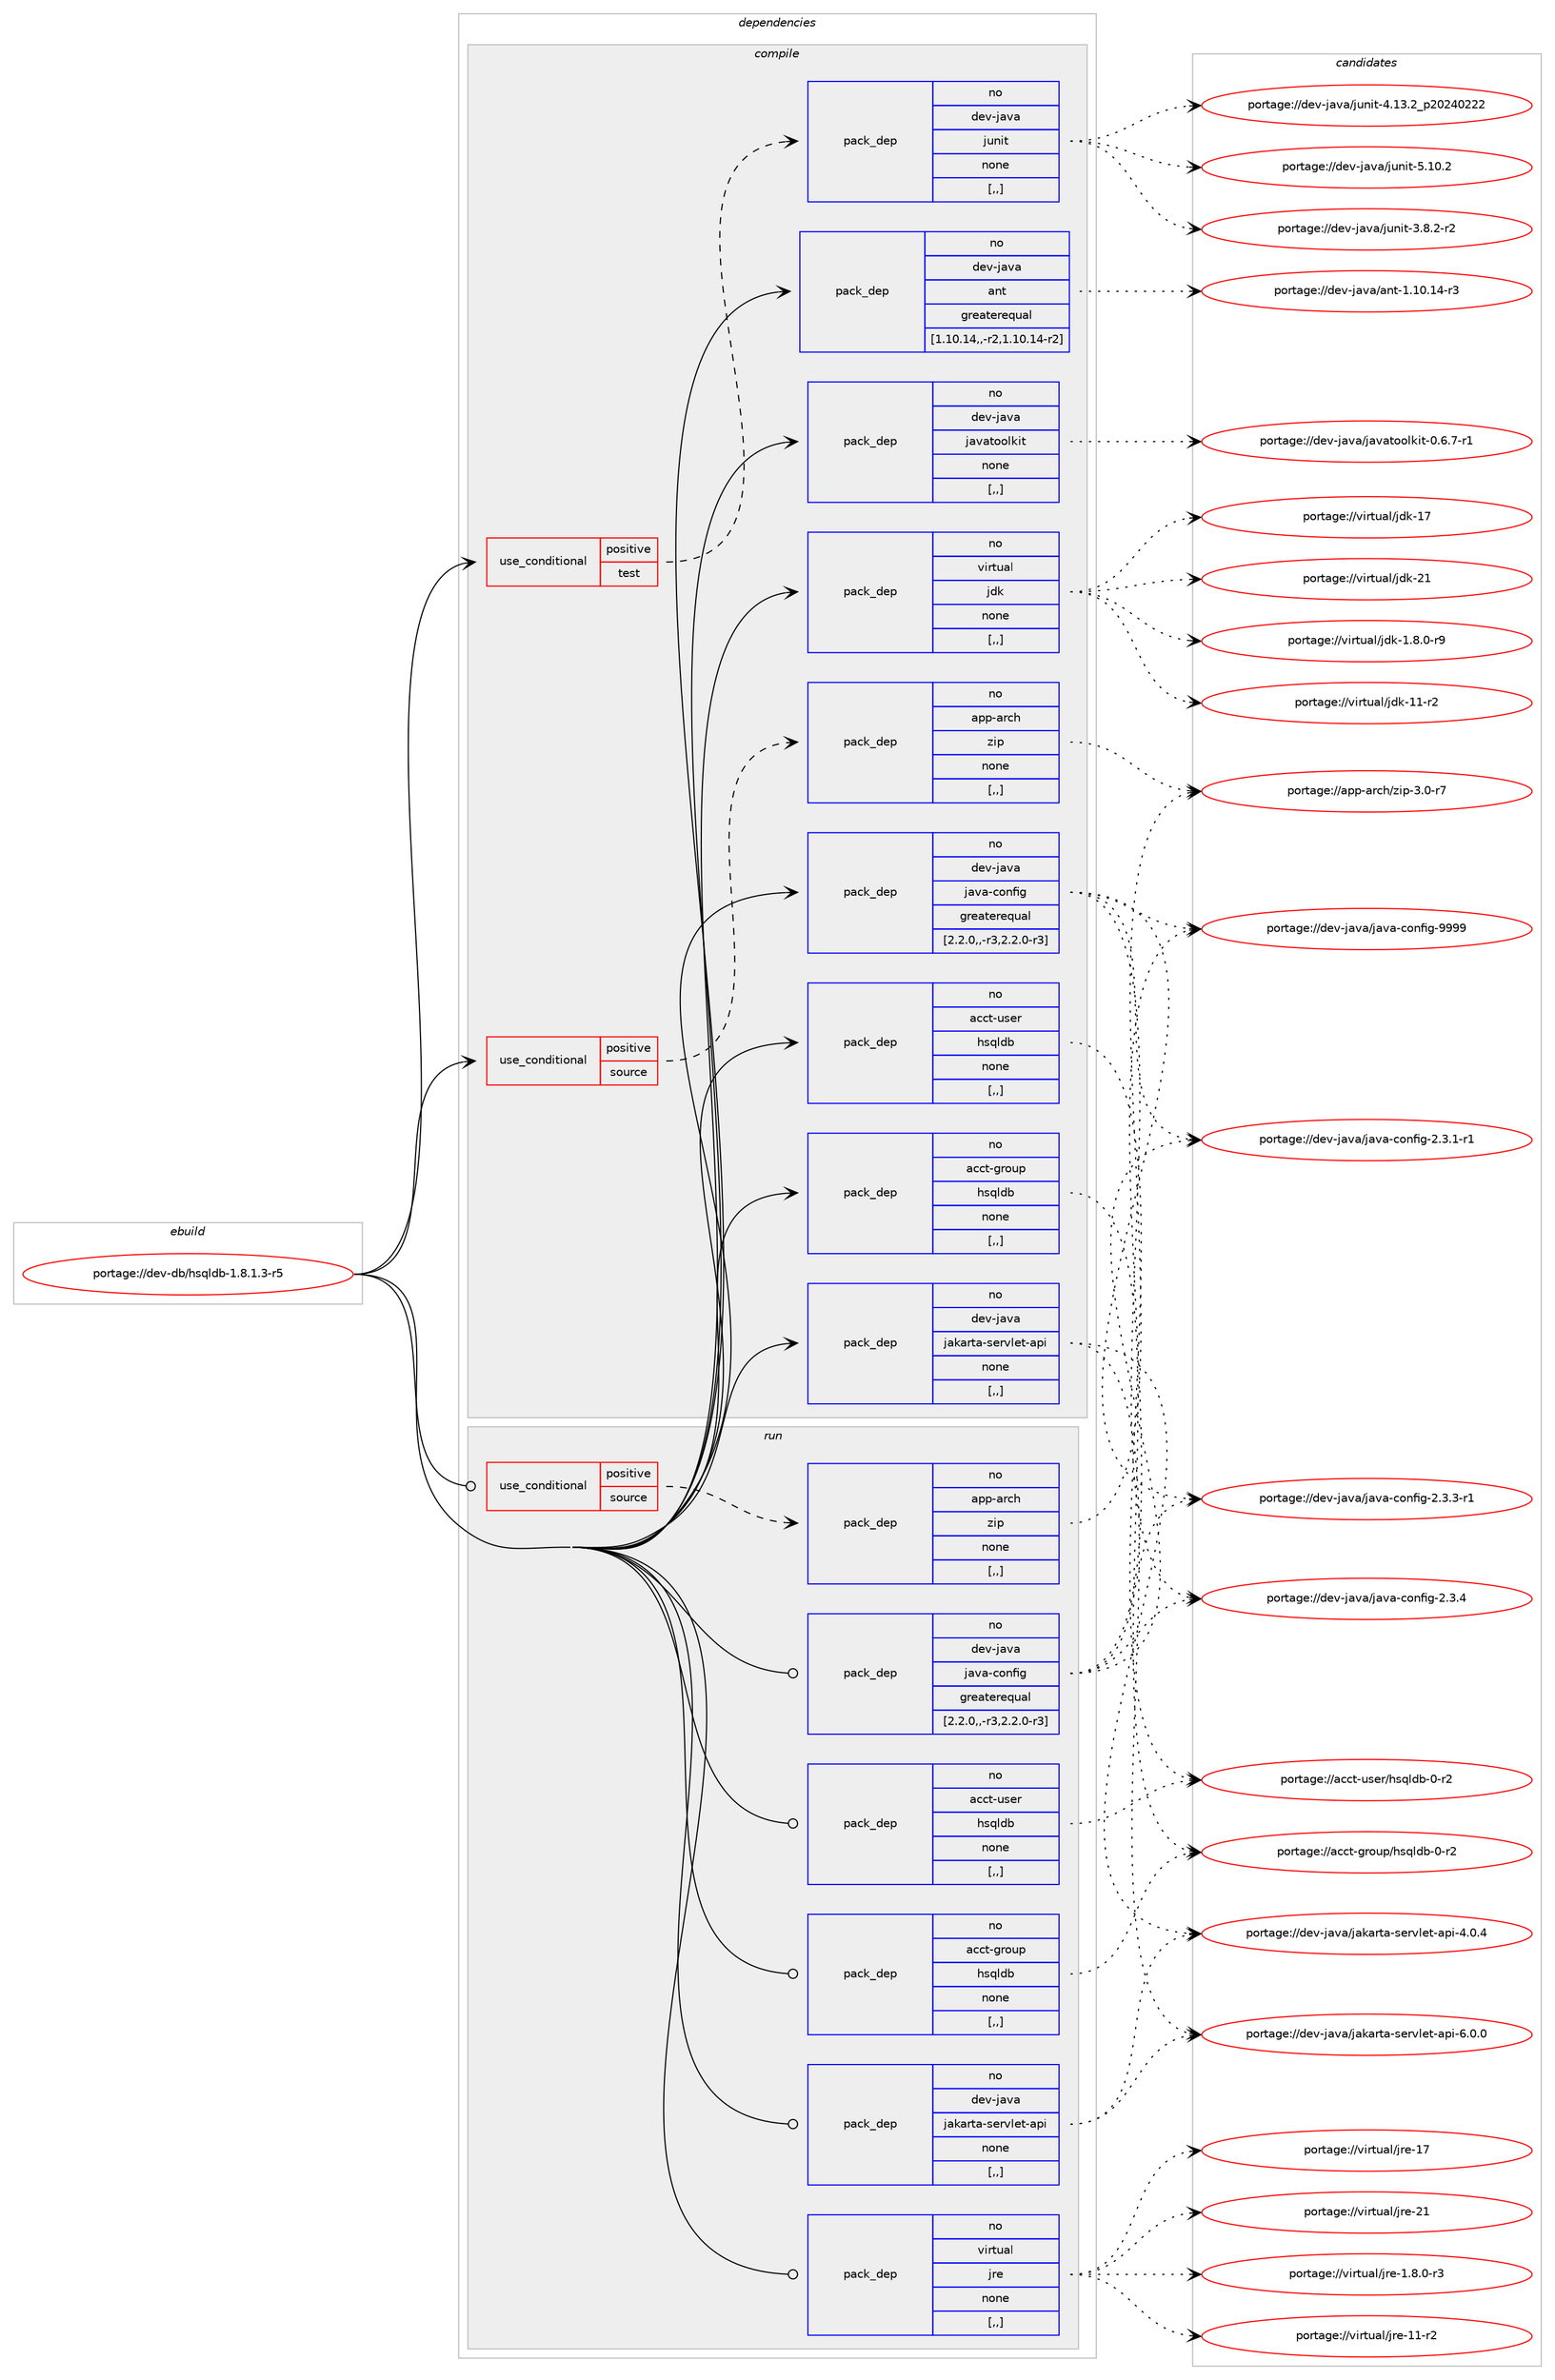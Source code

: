 digraph prolog {

# *************
# Graph options
# *************

newrank=true;
concentrate=true;
compound=true;
graph [rankdir=LR,fontname=Helvetica,fontsize=10,ranksep=1.5];#, ranksep=2.5, nodesep=0.2];
edge  [arrowhead=vee];
node  [fontname=Helvetica,fontsize=10];

# **********
# The ebuild
# **********

subgraph cluster_leftcol {
color=gray;
rank=same;
label=<<i>ebuild</i>>;
id [label="portage://dev-db/hsqldb-1.8.1.3-r5", color=red, width=4, href="../dev-db/hsqldb-1.8.1.3-r5.svg"];
}

# ****************
# The dependencies
# ****************

subgraph cluster_midcol {
color=gray;
label=<<i>dependencies</i>>;
subgraph cluster_compile {
fillcolor="#eeeeee";
style=filled;
label=<<i>compile</i>>;
subgraph cond16635 {
dependency64304 [label=<<TABLE BORDER="0" CELLBORDER="1" CELLSPACING="0" CELLPADDING="4"><TR><TD ROWSPAN="3" CELLPADDING="10">use_conditional</TD></TR><TR><TD>positive</TD></TR><TR><TD>source</TD></TR></TABLE>>, shape=none, color=red];
subgraph pack46775 {
dependency64305 [label=<<TABLE BORDER="0" CELLBORDER="1" CELLSPACING="0" CELLPADDING="4" WIDTH="220"><TR><TD ROWSPAN="6" CELLPADDING="30">pack_dep</TD></TR><TR><TD WIDTH="110">no</TD></TR><TR><TD>app-arch</TD></TR><TR><TD>zip</TD></TR><TR><TD>none</TD></TR><TR><TD>[,,]</TD></TR></TABLE>>, shape=none, color=blue];
}
dependency64304:e -> dependency64305:w [weight=20,style="dashed",arrowhead="vee"];
}
id:e -> dependency64304:w [weight=20,style="solid",arrowhead="vee"];
subgraph cond16636 {
dependency64306 [label=<<TABLE BORDER="0" CELLBORDER="1" CELLSPACING="0" CELLPADDING="4"><TR><TD ROWSPAN="3" CELLPADDING="10">use_conditional</TD></TR><TR><TD>positive</TD></TR><TR><TD>test</TD></TR></TABLE>>, shape=none, color=red];
subgraph pack46776 {
dependency64307 [label=<<TABLE BORDER="0" CELLBORDER="1" CELLSPACING="0" CELLPADDING="4" WIDTH="220"><TR><TD ROWSPAN="6" CELLPADDING="30">pack_dep</TD></TR><TR><TD WIDTH="110">no</TD></TR><TR><TD>dev-java</TD></TR><TR><TD>junit</TD></TR><TR><TD>none</TD></TR><TR><TD>[,,]</TD></TR></TABLE>>, shape=none, color=blue];
}
dependency64306:e -> dependency64307:w [weight=20,style="dashed",arrowhead="vee"];
}
id:e -> dependency64306:w [weight=20,style="solid",arrowhead="vee"];
subgraph pack46777 {
dependency64308 [label=<<TABLE BORDER="0" CELLBORDER="1" CELLSPACING="0" CELLPADDING="4" WIDTH="220"><TR><TD ROWSPAN="6" CELLPADDING="30">pack_dep</TD></TR><TR><TD WIDTH="110">no</TD></TR><TR><TD>acct-group</TD></TR><TR><TD>hsqldb</TD></TR><TR><TD>none</TD></TR><TR><TD>[,,]</TD></TR></TABLE>>, shape=none, color=blue];
}
id:e -> dependency64308:w [weight=20,style="solid",arrowhead="vee"];
subgraph pack46778 {
dependency64309 [label=<<TABLE BORDER="0" CELLBORDER="1" CELLSPACING="0" CELLPADDING="4" WIDTH="220"><TR><TD ROWSPAN="6" CELLPADDING="30">pack_dep</TD></TR><TR><TD WIDTH="110">no</TD></TR><TR><TD>acct-user</TD></TR><TR><TD>hsqldb</TD></TR><TR><TD>none</TD></TR><TR><TD>[,,]</TD></TR></TABLE>>, shape=none, color=blue];
}
id:e -> dependency64309:w [weight=20,style="solid",arrowhead="vee"];
subgraph pack46779 {
dependency64310 [label=<<TABLE BORDER="0" CELLBORDER="1" CELLSPACING="0" CELLPADDING="4" WIDTH="220"><TR><TD ROWSPAN="6" CELLPADDING="30">pack_dep</TD></TR><TR><TD WIDTH="110">no</TD></TR><TR><TD>dev-java</TD></TR><TR><TD>ant</TD></TR><TR><TD>greaterequal</TD></TR><TR><TD>[1.10.14,,-r2,1.10.14-r2]</TD></TR></TABLE>>, shape=none, color=blue];
}
id:e -> dependency64310:w [weight=20,style="solid",arrowhead="vee"];
subgraph pack46780 {
dependency64311 [label=<<TABLE BORDER="0" CELLBORDER="1" CELLSPACING="0" CELLPADDING="4" WIDTH="220"><TR><TD ROWSPAN="6" CELLPADDING="30">pack_dep</TD></TR><TR><TD WIDTH="110">no</TD></TR><TR><TD>dev-java</TD></TR><TR><TD>jakarta-servlet-api</TD></TR><TR><TD>none</TD></TR><TR><TD>[,,]</TD></TR></TABLE>>, shape=none, color=blue];
}
id:e -> dependency64311:w [weight=20,style="solid",arrowhead="vee"];
subgraph pack46781 {
dependency64312 [label=<<TABLE BORDER="0" CELLBORDER="1" CELLSPACING="0" CELLPADDING="4" WIDTH="220"><TR><TD ROWSPAN="6" CELLPADDING="30">pack_dep</TD></TR><TR><TD WIDTH="110">no</TD></TR><TR><TD>dev-java</TD></TR><TR><TD>java-config</TD></TR><TR><TD>greaterequal</TD></TR><TR><TD>[2.2.0,,-r3,2.2.0-r3]</TD></TR></TABLE>>, shape=none, color=blue];
}
id:e -> dependency64312:w [weight=20,style="solid",arrowhead="vee"];
subgraph pack46782 {
dependency64313 [label=<<TABLE BORDER="0" CELLBORDER="1" CELLSPACING="0" CELLPADDING="4" WIDTH="220"><TR><TD ROWSPAN="6" CELLPADDING="30">pack_dep</TD></TR><TR><TD WIDTH="110">no</TD></TR><TR><TD>dev-java</TD></TR><TR><TD>javatoolkit</TD></TR><TR><TD>none</TD></TR><TR><TD>[,,]</TD></TR></TABLE>>, shape=none, color=blue];
}
id:e -> dependency64313:w [weight=20,style="solid",arrowhead="vee"];
subgraph pack46783 {
dependency64314 [label=<<TABLE BORDER="0" CELLBORDER="1" CELLSPACING="0" CELLPADDING="4" WIDTH="220"><TR><TD ROWSPAN="6" CELLPADDING="30">pack_dep</TD></TR><TR><TD WIDTH="110">no</TD></TR><TR><TD>virtual</TD></TR><TR><TD>jdk</TD></TR><TR><TD>none</TD></TR><TR><TD>[,,]</TD></TR></TABLE>>, shape=none, color=blue];
}
id:e -> dependency64314:w [weight=20,style="solid",arrowhead="vee"];
}
subgraph cluster_compileandrun {
fillcolor="#eeeeee";
style=filled;
label=<<i>compile and run</i>>;
}
subgraph cluster_run {
fillcolor="#eeeeee";
style=filled;
label=<<i>run</i>>;
subgraph cond16637 {
dependency64315 [label=<<TABLE BORDER="0" CELLBORDER="1" CELLSPACING="0" CELLPADDING="4"><TR><TD ROWSPAN="3" CELLPADDING="10">use_conditional</TD></TR><TR><TD>positive</TD></TR><TR><TD>source</TD></TR></TABLE>>, shape=none, color=red];
subgraph pack46784 {
dependency64316 [label=<<TABLE BORDER="0" CELLBORDER="1" CELLSPACING="0" CELLPADDING="4" WIDTH="220"><TR><TD ROWSPAN="6" CELLPADDING="30">pack_dep</TD></TR><TR><TD WIDTH="110">no</TD></TR><TR><TD>app-arch</TD></TR><TR><TD>zip</TD></TR><TR><TD>none</TD></TR><TR><TD>[,,]</TD></TR></TABLE>>, shape=none, color=blue];
}
dependency64315:e -> dependency64316:w [weight=20,style="dashed",arrowhead="vee"];
}
id:e -> dependency64315:w [weight=20,style="solid",arrowhead="odot"];
subgraph pack46785 {
dependency64317 [label=<<TABLE BORDER="0" CELLBORDER="1" CELLSPACING="0" CELLPADDING="4" WIDTH="220"><TR><TD ROWSPAN="6" CELLPADDING="30">pack_dep</TD></TR><TR><TD WIDTH="110">no</TD></TR><TR><TD>acct-group</TD></TR><TR><TD>hsqldb</TD></TR><TR><TD>none</TD></TR><TR><TD>[,,]</TD></TR></TABLE>>, shape=none, color=blue];
}
id:e -> dependency64317:w [weight=20,style="solid",arrowhead="odot"];
subgraph pack46786 {
dependency64318 [label=<<TABLE BORDER="0" CELLBORDER="1" CELLSPACING="0" CELLPADDING="4" WIDTH="220"><TR><TD ROWSPAN="6" CELLPADDING="30">pack_dep</TD></TR><TR><TD WIDTH="110">no</TD></TR><TR><TD>acct-user</TD></TR><TR><TD>hsqldb</TD></TR><TR><TD>none</TD></TR><TR><TD>[,,]</TD></TR></TABLE>>, shape=none, color=blue];
}
id:e -> dependency64318:w [weight=20,style="solid",arrowhead="odot"];
subgraph pack46787 {
dependency64319 [label=<<TABLE BORDER="0" CELLBORDER="1" CELLSPACING="0" CELLPADDING="4" WIDTH="220"><TR><TD ROWSPAN="6" CELLPADDING="30">pack_dep</TD></TR><TR><TD WIDTH="110">no</TD></TR><TR><TD>dev-java</TD></TR><TR><TD>jakarta-servlet-api</TD></TR><TR><TD>none</TD></TR><TR><TD>[,,]</TD></TR></TABLE>>, shape=none, color=blue];
}
id:e -> dependency64319:w [weight=20,style="solid",arrowhead="odot"];
subgraph pack46788 {
dependency64320 [label=<<TABLE BORDER="0" CELLBORDER="1" CELLSPACING="0" CELLPADDING="4" WIDTH="220"><TR><TD ROWSPAN="6" CELLPADDING="30">pack_dep</TD></TR><TR><TD WIDTH="110">no</TD></TR><TR><TD>dev-java</TD></TR><TR><TD>java-config</TD></TR><TR><TD>greaterequal</TD></TR><TR><TD>[2.2.0,,-r3,2.2.0-r3]</TD></TR></TABLE>>, shape=none, color=blue];
}
id:e -> dependency64320:w [weight=20,style="solid",arrowhead="odot"];
subgraph pack46789 {
dependency64321 [label=<<TABLE BORDER="0" CELLBORDER="1" CELLSPACING="0" CELLPADDING="4" WIDTH="220"><TR><TD ROWSPAN="6" CELLPADDING="30">pack_dep</TD></TR><TR><TD WIDTH="110">no</TD></TR><TR><TD>virtual</TD></TR><TR><TD>jre</TD></TR><TR><TD>none</TD></TR><TR><TD>[,,]</TD></TR></TABLE>>, shape=none, color=blue];
}
id:e -> dependency64321:w [weight=20,style="solid",arrowhead="odot"];
}
}

# **************
# The candidates
# **************

subgraph cluster_choices {
rank=same;
color=gray;
label=<<i>candidates</i>>;

subgraph choice46775 {
color=black;
nodesep=1;
choice9711211245971149910447122105112455146484511455 [label="portage://app-arch/zip-3.0-r7", color=red, width=4,href="../app-arch/zip-3.0-r7.svg"];
dependency64305:e -> choice9711211245971149910447122105112455146484511455:w [style=dotted,weight="100"];
}
subgraph choice46776 {
color=black;
nodesep=1;
choice100101118451069711897471061171101051164551465646504511450 [label="portage://dev-java/junit-3.8.2-r2", color=red, width=4,href="../dev-java/junit-3.8.2-r2.svg"];
choice1001011184510697118974710611711010511645524649514650951125048505248505050 [label="portage://dev-java/junit-4.13.2_p20240222", color=red, width=4,href="../dev-java/junit-4.13.2_p20240222.svg"];
choice1001011184510697118974710611711010511645534649484650 [label="portage://dev-java/junit-5.10.2", color=red, width=4,href="../dev-java/junit-5.10.2.svg"];
dependency64307:e -> choice100101118451069711897471061171101051164551465646504511450:w [style=dotted,weight="100"];
dependency64307:e -> choice1001011184510697118974710611711010511645524649514650951125048505248505050:w [style=dotted,weight="100"];
dependency64307:e -> choice1001011184510697118974710611711010511645534649484650:w [style=dotted,weight="100"];
}
subgraph choice46777 {
color=black;
nodesep=1;
choice97999911645103114111117112471041151131081009845484511450 [label="portage://acct-group/hsqldb-0-r2", color=red, width=4,href="../acct-group/hsqldb-0-r2.svg"];
dependency64308:e -> choice97999911645103114111117112471041151131081009845484511450:w [style=dotted,weight="100"];
}
subgraph choice46778 {
color=black;
nodesep=1;
choice97999911645117115101114471041151131081009845484511450 [label="portage://acct-user/hsqldb-0-r2", color=red, width=4,href="../acct-user/hsqldb-0-r2.svg"];
dependency64309:e -> choice97999911645117115101114471041151131081009845484511450:w [style=dotted,weight="100"];
}
subgraph choice46779 {
color=black;
nodesep=1;
choice100101118451069711897479711011645494649484649524511451 [label="portage://dev-java/ant-1.10.14-r3", color=red, width=4,href="../dev-java/ant-1.10.14-r3.svg"];
dependency64310:e -> choice100101118451069711897479711011645494649484649524511451:w [style=dotted,weight="100"];
}
subgraph choice46780 {
color=black;
nodesep=1;
choice10010111845106971189747106971079711411697451151011141181081011164597112105455246484652 [label="portage://dev-java/jakarta-servlet-api-4.0.4", color=red, width=4,href="../dev-java/jakarta-servlet-api-4.0.4.svg"];
choice10010111845106971189747106971079711411697451151011141181081011164597112105455446484648 [label="portage://dev-java/jakarta-servlet-api-6.0.0", color=red, width=4,href="../dev-java/jakarta-servlet-api-6.0.0.svg"];
dependency64311:e -> choice10010111845106971189747106971079711411697451151011141181081011164597112105455246484652:w [style=dotted,weight="100"];
dependency64311:e -> choice10010111845106971189747106971079711411697451151011141181081011164597112105455446484648:w [style=dotted,weight="100"];
}
subgraph choice46781 {
color=black;
nodesep=1;
choice10010111845106971189747106971189745991111101021051034550465146494511449 [label="portage://dev-java/java-config-2.3.1-r1", color=red, width=4,href="../dev-java/java-config-2.3.1-r1.svg"];
choice10010111845106971189747106971189745991111101021051034550465146514511449 [label="portage://dev-java/java-config-2.3.3-r1", color=red, width=4,href="../dev-java/java-config-2.3.3-r1.svg"];
choice1001011184510697118974710697118974599111110102105103455046514652 [label="portage://dev-java/java-config-2.3.4", color=red, width=4,href="../dev-java/java-config-2.3.4.svg"];
choice10010111845106971189747106971189745991111101021051034557575757 [label="portage://dev-java/java-config-9999", color=red, width=4,href="../dev-java/java-config-9999.svg"];
dependency64312:e -> choice10010111845106971189747106971189745991111101021051034550465146494511449:w [style=dotted,weight="100"];
dependency64312:e -> choice10010111845106971189747106971189745991111101021051034550465146514511449:w [style=dotted,weight="100"];
dependency64312:e -> choice1001011184510697118974710697118974599111110102105103455046514652:w [style=dotted,weight="100"];
dependency64312:e -> choice10010111845106971189747106971189745991111101021051034557575757:w [style=dotted,weight="100"];
}
subgraph choice46782 {
color=black;
nodesep=1;
choice1001011184510697118974710697118971161111111081071051164548465446554511449 [label="portage://dev-java/javatoolkit-0.6.7-r1", color=red, width=4,href="../dev-java/javatoolkit-0.6.7-r1.svg"];
dependency64313:e -> choice1001011184510697118974710697118971161111111081071051164548465446554511449:w [style=dotted,weight="100"];
}
subgraph choice46783 {
color=black;
nodesep=1;
choice11810511411611797108471061001074549465646484511457 [label="portage://virtual/jdk-1.8.0-r9", color=red, width=4,href="../virtual/jdk-1.8.0-r9.svg"];
choice11810511411611797108471061001074549494511450 [label="portage://virtual/jdk-11-r2", color=red, width=4,href="../virtual/jdk-11-r2.svg"];
choice1181051141161179710847106100107454955 [label="portage://virtual/jdk-17", color=red, width=4,href="../virtual/jdk-17.svg"];
choice1181051141161179710847106100107455049 [label="portage://virtual/jdk-21", color=red, width=4,href="../virtual/jdk-21.svg"];
dependency64314:e -> choice11810511411611797108471061001074549465646484511457:w [style=dotted,weight="100"];
dependency64314:e -> choice11810511411611797108471061001074549494511450:w [style=dotted,weight="100"];
dependency64314:e -> choice1181051141161179710847106100107454955:w [style=dotted,weight="100"];
dependency64314:e -> choice1181051141161179710847106100107455049:w [style=dotted,weight="100"];
}
subgraph choice46784 {
color=black;
nodesep=1;
choice9711211245971149910447122105112455146484511455 [label="portage://app-arch/zip-3.0-r7", color=red, width=4,href="../app-arch/zip-3.0-r7.svg"];
dependency64316:e -> choice9711211245971149910447122105112455146484511455:w [style=dotted,weight="100"];
}
subgraph choice46785 {
color=black;
nodesep=1;
choice97999911645103114111117112471041151131081009845484511450 [label="portage://acct-group/hsqldb-0-r2", color=red, width=4,href="../acct-group/hsqldb-0-r2.svg"];
dependency64317:e -> choice97999911645103114111117112471041151131081009845484511450:w [style=dotted,weight="100"];
}
subgraph choice46786 {
color=black;
nodesep=1;
choice97999911645117115101114471041151131081009845484511450 [label="portage://acct-user/hsqldb-0-r2", color=red, width=4,href="../acct-user/hsqldb-0-r2.svg"];
dependency64318:e -> choice97999911645117115101114471041151131081009845484511450:w [style=dotted,weight="100"];
}
subgraph choice46787 {
color=black;
nodesep=1;
choice10010111845106971189747106971079711411697451151011141181081011164597112105455246484652 [label="portage://dev-java/jakarta-servlet-api-4.0.4", color=red, width=4,href="../dev-java/jakarta-servlet-api-4.0.4.svg"];
choice10010111845106971189747106971079711411697451151011141181081011164597112105455446484648 [label="portage://dev-java/jakarta-servlet-api-6.0.0", color=red, width=4,href="../dev-java/jakarta-servlet-api-6.0.0.svg"];
dependency64319:e -> choice10010111845106971189747106971079711411697451151011141181081011164597112105455246484652:w [style=dotted,weight="100"];
dependency64319:e -> choice10010111845106971189747106971079711411697451151011141181081011164597112105455446484648:w [style=dotted,weight="100"];
}
subgraph choice46788 {
color=black;
nodesep=1;
choice10010111845106971189747106971189745991111101021051034550465146494511449 [label="portage://dev-java/java-config-2.3.1-r1", color=red, width=4,href="../dev-java/java-config-2.3.1-r1.svg"];
choice10010111845106971189747106971189745991111101021051034550465146514511449 [label="portage://dev-java/java-config-2.3.3-r1", color=red, width=4,href="../dev-java/java-config-2.3.3-r1.svg"];
choice1001011184510697118974710697118974599111110102105103455046514652 [label="portage://dev-java/java-config-2.3.4", color=red, width=4,href="../dev-java/java-config-2.3.4.svg"];
choice10010111845106971189747106971189745991111101021051034557575757 [label="portage://dev-java/java-config-9999", color=red, width=4,href="../dev-java/java-config-9999.svg"];
dependency64320:e -> choice10010111845106971189747106971189745991111101021051034550465146494511449:w [style=dotted,weight="100"];
dependency64320:e -> choice10010111845106971189747106971189745991111101021051034550465146514511449:w [style=dotted,weight="100"];
dependency64320:e -> choice1001011184510697118974710697118974599111110102105103455046514652:w [style=dotted,weight="100"];
dependency64320:e -> choice10010111845106971189747106971189745991111101021051034557575757:w [style=dotted,weight="100"];
}
subgraph choice46789 {
color=black;
nodesep=1;
choice11810511411611797108471061141014549465646484511451 [label="portage://virtual/jre-1.8.0-r3", color=red, width=4,href="../virtual/jre-1.8.0-r3.svg"];
choice11810511411611797108471061141014549494511450 [label="portage://virtual/jre-11-r2", color=red, width=4,href="../virtual/jre-11-r2.svg"];
choice1181051141161179710847106114101454955 [label="portage://virtual/jre-17", color=red, width=4,href="../virtual/jre-17.svg"];
choice1181051141161179710847106114101455049 [label="portage://virtual/jre-21", color=red, width=4,href="../virtual/jre-21.svg"];
dependency64321:e -> choice11810511411611797108471061141014549465646484511451:w [style=dotted,weight="100"];
dependency64321:e -> choice11810511411611797108471061141014549494511450:w [style=dotted,weight="100"];
dependency64321:e -> choice1181051141161179710847106114101454955:w [style=dotted,weight="100"];
dependency64321:e -> choice1181051141161179710847106114101455049:w [style=dotted,weight="100"];
}
}

}
